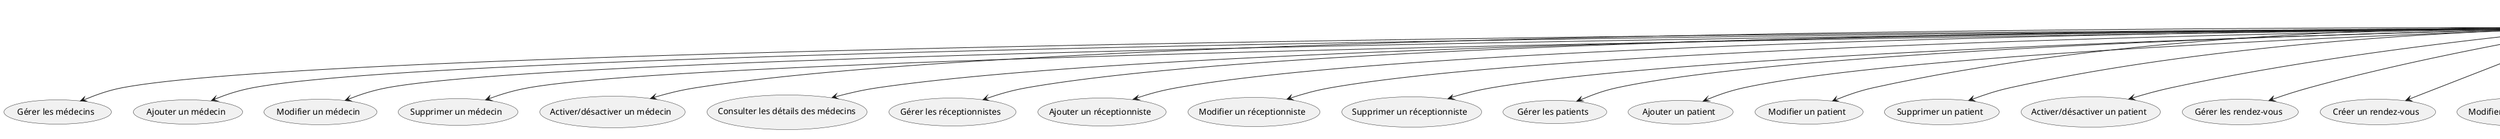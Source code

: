 @startuml

actor Admin
actor Doctor
actor Patient

usecase "Gérer les administrateurs" as UC1
usecase "Ajouter un administrateur" as UC1_1
usecase "Modifier un administrateur" as UC1_2
usecase "Supprimer un administrateur" as UC1_3

usecase "Gérer les médecins" as UC2
usecase "Ajouter un médecin" as UC2_1
usecase "Modifier un médecin" as UC2_2
usecase "Supprimer un médecin" as UC2_3
usecase "Activer/désactiver un médecin" as UC2_4
usecase "Consulter les détails des médecins" as UC2_5

usecase "Gérer les réceptionnistes" as UC3
usecase "Ajouter un réceptionniste" as UC3_1
usecase "Modifier un réceptionniste" as UC3_2
usecase "Supprimer un réceptionniste" as UC3_3

usecase "Gérer les patients" as UC4
usecase "Ajouter un patient" as UC4_1
usecase "Modifier un patient" as UC4_2
usecase "Supprimer un patient" as UC4_3
usecase "Activer/désactiver un patient" as UC4_4

usecase "Gérer les rendez-vous" as UC5
usecase "Créer un rendez-vous" as UC5_1
usecase "Modifier un rendez-vous" as UC5_2
usecase "Annuler un rendez-vous" as UC5_3
usecase "Confirmer un rendez-vous" as UC5_4
usecase "Visualiser les rendez-vous" as UC5_5

usecase "Gérer les prescriptions" as UC6
usecase "Ajouter une prescription" as UC6_1
usecase "Modifier une prescription" as UC6_2
usecase "Supprimer une prescription" as UC6_3

usecase "Gérer les médicaments" as UC7
usecase "Ajouter un médicament" as UC7_1
usecase "Modifier un médicament" as UC7_2
usecase "Supprimer un médicament" as UC7_3

usecase "Accéder aux outils de communication" as UC8
usecase "Accéder aux réunions en ligne" as UC8_1
usecase "Utiliser le chat médical AI" as UC8_2

usecase "Consulter les rendez-vous" as UC9
usecase "Visualiser les rendez-vous à venir" as UC9_1
usecase "Visualiser l'historique des rendez-vous" as UC9_2

usecase "Gérer les consultations" as UC10
usecase "Générer des prescriptions après les consultations" as UC10_1
usecase "Donner des remarques sur les consultations" as UC10_2

usecase "Modifier le profil" as UC11

usecase "Prendre rendez-vous" as UC12
usecase "Choisir un médecin et un créneau horaire disponible" as UC12_1
usecase "Prendre rendez-vous en ligne ou en personne" as UC12_2

usecase "Payer les prescriptions" as UC13
usecase "Utiliser le chat médical AI pour les patients" as UC14

Admin --> UC1
Admin --> UC1_1
Admin --> UC1_2
Admin --> UC1_3

Admin --> UC2
Admin --> UC2_1
Admin --> UC2_2
Admin --> UC2_3
Admin --> UC2_4
Admin --> UC2_5

Admin --> UC3
Admin --> UC3_1
Admin --> UC3_2
Admin --> UC3_3

Admin --> UC4
Admin --> UC4_1
Admin --> UC4_2
Admin --> UC4_3
Admin --> UC4_4

Admin --> UC5
Admin --> UC5_1
Admin --> UC5_2
Admin --> UC5_3
Admin --> UC5_4
Admin --> UC5_5

Admin --> UC6
Admin --> UC6_1
Admin --> UC6_2
Admin --> UC6_3

Admin --> UC7
Admin --> UC7_1
Admin --> UC7_2
Admin --> UC7_3

Admin --> UC8
Admin --> UC8_1
Admin --> UC8_2

Doctor --> UC5_5
Doctor --> UC9
Doctor --> UC9_1
Doctor --> UC9_2

Doctor --> UC10
Doctor --> UC10_1
Doctor --> UC10_2

Doctor --> UC11

Patient --> UC5_5
Patient --> UC12
Patient --> UC12_1
Patient --> UC12_2

Patient --> UC13

Patient --> UC14

@enduml
